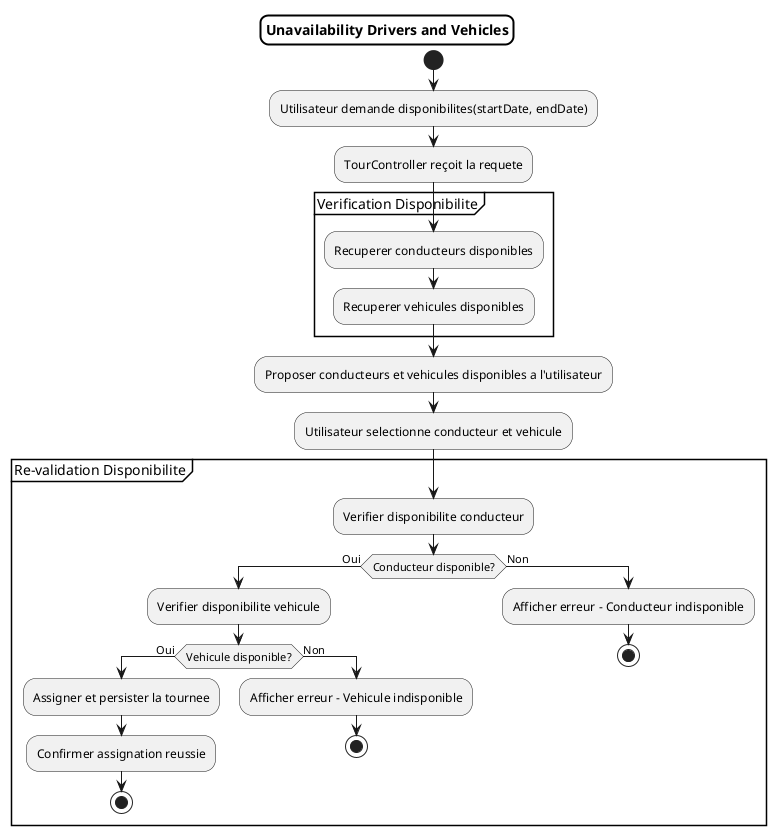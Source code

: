 @startuml Unavailability
skinparam titleBorderRoundCorner 15
skinparam titleBorderThickness 2
skinparam titleBorderColor black

title Unavailability Drivers and Vehicles
start

:Utilisateur demande disponibilites(startDate, endDate);

:TourController reçoit la requete;

partition "Verification Disponibilite" {
    :Recuperer conducteurs disponibles;
    :Recuperer vehicules disponibles;
}

:Proposer conducteurs et vehicules disponibles a l'utilisateur;

:Utilisateur selectionne conducteur et vehicule;

partition "Re-validation Disponibilite" {
    :Verifier disponibilite conducteur;
    if (Conducteur disponible?) then (Oui)
        :Verifier disponibilite vehicule;
        if (Vehicule disponible?) then (Oui)
            :Assigner et persister la tournee;
            :Confirmer assignation reussie;
            stop
        else (Non)
            :Afficher erreur - Vehicule indisponible;
            stop
        endif
    else (Non)
        :Afficher erreur - Conducteur indisponible;
        stop
    endif
}

@enduml
